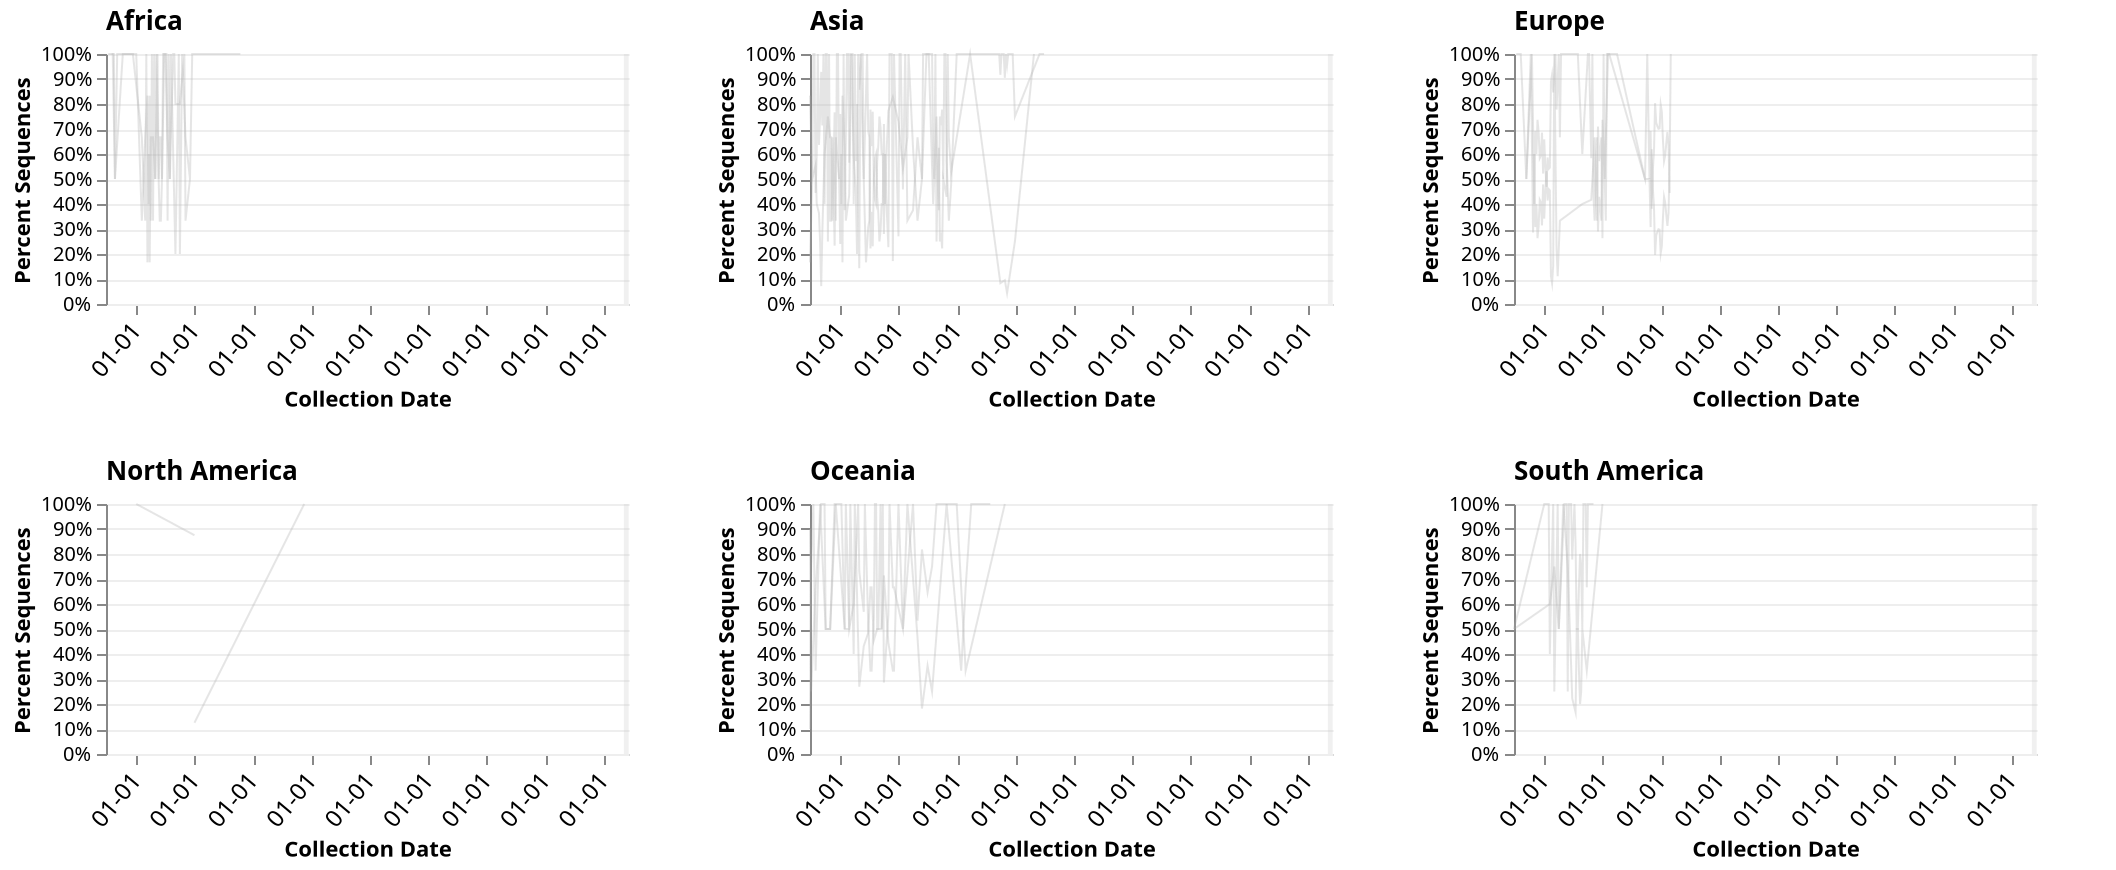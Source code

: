 {
  "$schema": "https://vega.github.io/schema/vega/v5.json",
  "description": "A basic line chart example.",
  "width": 1000,
  "height": 350,
  "padding": 5,

  "signals": [
    { "name": "mode", "value": "lineage" },
    { "name": "sortField", "value": "group" },
    { "name": "sortDirection", "value": "ascending" },
    { "name": "display_min_counts", "value": 5 },
    { "name": "display_min_percent", "value": 0.01 },
    { "name": "sig_min_counts", "value": 10 },
    { "name": "sig_min_percent", "value": 0.05 },
    { "name": "sig_min_r", "value": 0.5 },

    { "name": "facet_width", "update": "width" },
    { "name": "facet_x", "update": "0" },

    { "name": "subplot_hpadding", "value": 90 },
    {
      "name": "subplot_width",
      "update": "(facet_width - (subplot_hpadding * 2.4)) / 3"
    },
    { "name": "subplot_range_x", "update": "[0, subplot_width]" },
    { "name": "subplot_vpadding", "value": 100 },
    { "name": "subplot_height", "update": "(height - subplot_vpadding) / 2" },
    { "name": "subplot_range_y", "update": "[subplot_height, 0]" },
    {
      "name": "x_adjusted",
      "on": [
        {
          "events": "mousemove",
          "update": "x() - facet_x"
        }
      ]
    },
    {
      "name": "cur_mouse_col",
      "on": [
        {
          "events": "mousemove",
          "update": "if(x_adjusted >= 0 && x_adjusted <= subplot_width, 1, if(x_adjusted >= (subplot_width + (subplot_hpadding)) && (x_adjusted <= (subplot_width * 2) + (subplot_hpadding)), 2, if(x_adjusted >= (subplot_width * 2) + (subplot_hpadding * 2) && x_adjusted <= ((subplot_width * 3) + (subplot_hpadding * 2)), 3, -1)))"
        }
      ]
    },
    {
      "name": "cur_mouse_row",
      "on": [
        {
          "events": "mousemove",
          "update": "if(y() >= 0 && y() <= subplot_height, 1, if(y() >= subplot_height + subplot_vpadding && y() <= (subplot_height * 2) + subplot_vpadding, 2, -1))"
        }
      ]
    },
    {
      "name": "cur_region",
      "update": "if(cur_mouse_row == -1 || cur_mouse_col == -1, -1, ((cur_mouse_row - 1) * 3) + cur_mouse_col)"
    },
    {
      "name": "cur_mouse_x",
      "on": [
        {
          "events": "mousemove",
          "update": "if(cur_mouse_col == -1, null, x_adjusted - ((cur_mouse_col - 1) * subplot_width) - ((cur_mouse_col - 1) * subplot_hpadding))"
        }
      ]
    },
    {
      "name": "cur_mouse_date",
      "update": "if(cur_mouse_col == -1, null, invert('dateX', cur_mouse_x))"
    },
    {
      "name": "cur_mouse_y",
      "on": [
        {
          "events": "mousemove",
          "update": "if(cur_mouse_row > -1, y() - ((cur_mouse_row - 1) * (subplot_height + subplot_vpadding)), null)"
        }
      ]
    },
    {
      "name": "cur_mouse_percent",
      "update": "if(cur_region > -1, (1 - (cur_mouse_y / subplot_height)) * data('cur_max_percent')[0]['percent'], null)"
    },
    {
      "name": "time_sensitivity",
      "value": 302400000
    },
    {
      "name": "percent_sensitivity_factor",
      "value": 10
    },
    {
      "name": "percent_sensitivity",
      "update": "if(cur_region > -1, data('cur_max_percent')[0]['percent'] / percent_sensitivity_factor, null)"
    },
    {
      "name": "xLabelFormat",
      "value": "%m-%d"
    }
  ],

  "data": [
    {
      "name": "group_reg",
      "format": {
        "type": "json"
      },
      "values": [{"counts":2644,"group":"A","max_percent":1,"pval":0.2641554493,"r":-0.0327834395,"region":"Africa","slope":-0.0000395169},{"counts":2132,"group":"B","max_percent":1,"pval":3.706974013e-17,"r":0.2288499605,"region":"Africa","slope":0.000212345},{"counts":6009,"group":"A","max_percent":1,"pval":5.246473252e-67,"r":0.4092558186,"region":"Asia","slope":0.0003289076},{"counts":3558,"group":"B","max_percent":1,"pval":6.052750086e-40,"r":0.3129615578,"region":"Asia","slope":0.0001915539},{"counts":3130,"group":"A","max_percent":1,"pval":1.89917582e-91,"r":0.3645456714,"region":"Europe","slope":0.0001242893},{"counts":2223,"group":"B","max_percent":1,"pval":1.657705254e-81,"r":0.3393568093,"region":"Europe","slope":0.0000762401},{"counts":1106,"group":"A","max_percent":1,"pval":1.77733982e-47,"r":0.2424327505,"region":"North America","slope":0.000051754},{"counts":583,"group":"B","max_percent":1,"pval":3.004903707e-32,"r":0.2085003617,"region":"North America","slope":0.0000383902},{"counts":441,"group":"A","max_percent":1,"pval":1.569947269e-36,"r":0.2204859442,"region":"Oceania","slope":0.0000369808},{"counts":404,"group":"B","max_percent":1,"pval":2.963280539e-34,"r":0.26804609,"region":"Oceania","slope":0.0000897004},{"counts":1264,"group":"A","max_percent":1,"pval":0.0075233877,"r":-0.0782697236,"region":"South America","slope":-0.0000790847},{"counts":701,"group":"B","max_percent":1,"pval":0.7641850412,"r":-0.0092247974,"region":"South America","slope":-0.0000078107}]
    },
    {
      "name": "hide_groups",
      "source": "group_reg",
      "transform": [
        {
          "type": "aggregate",
          "groupby": ["group"],
          "fields": ["counts", "max_percent"],
          "ops": ["sum", "max"],
          "as": ["counts", "max_percent"]
        },
        {
          "type": "filter",
          "expr": "datum.counts < display_min_counts || datum.max_percent < display_min_percent"
        },
        {
          "type": "formula",
          "as": "hide",
          "expr": "true"
        }
      ]
    },
    {
      "name": "valid_groups",
      "source": "group_reg",
      "transform": [
        {
          "type": "filter",
          "expr": "datum.r > sig_min_r && datum.counts > sig_min_counts && datum.max_percent > sig_min_percent"
        },
        {
          "type": "aggregate",
          "groupby": ["group"],
          "fields": ["counts", "max_percent"],
          "ops": ["sum", "max"],
          "as": ["counts", "max_percent"]
        }
      ]
    },
    {
      "name": "valid_groups_color",
      "source": "valid_groups",
      "transform": [
        {
          "type": "collect",
          "sort": {
            "field": { "signal": "sortField" },
            "order": { "signal": "sortDirection" }
          }
        },
        {
          "type": "formula",
          "expr": "scale('group_color', datum.group)",
          "as": "color"
        }
      ]
    },
    {
      "name": "group_counts",
      "format": {
        "type": "json"
      },
      "values": [{"collection_period":1499644800000,"counts":1,"group":"A","location_counts":1,"percent":1,"region":"Africa"},{"collection_period":1500854400000,"counts":2,"group":"A","location_counts":2,"percent":1,"region":"Africa"},{"collection_period":1501459200000,"counts":2,"group":"B","location_counts":2,"percent":1,"region":"Africa"},{"collection_period":1502064000000,"counts":1,"group":"A","location_counts":1,"percent":1,"region":"Africa"},{"collection_period":1502668800000,"counts":1,"group":"B","location_counts":1,"percent":1,"region":"Africa"},{"collection_period":1503273600000,"counts":2,"group":"A","location_counts":4,"percent":0.5,"region":"Africa"},{"collection_period":1503273600000,"counts":2,"group":"B","location_counts":4,"percent":0.5,"region":"Africa"},{"collection_period":1504483200000,"counts":2,"group":"B","location_counts":2,"percent":1,"region":"Africa"},{"collection_period":1507507200000,"counts":1,"group":"A","location_counts":1,"percent":1,"region":"Africa"},{"collection_period":1512950400000,"counts":1,"group":"B","location_counts":1,"percent":1,"region":"Africa"},{"collection_period":1514764800000,"counts":13,"group":"A","location_counts":13,"percent":1,"region":"Africa"},{"collection_period":1517788800000,"counts":1,"group":"A","location_counts":3,"percent":0.3333333333,"region":"Africa"},{"collection_period":1517788800000,"counts":2,"group":"B","location_counts":3,"percent":0.6666666667,"region":"Africa"},{"collection_period":1519603200000,"counts":4,"group":"A","location_counts":6,"percent":0.6666666667,"region":"Africa"},{"collection_period":1519603200000,"counts":2,"group":"B","location_counts":6,"percent":0.3333333333,"region":"Africa"},{"collection_period":1520208000000,"counts":4,"group":"B","location_counts":4,"percent":1,"region":"Africa"},{"collection_period":1520812800000,"counts":5,"group":"A","location_counts":6,"percent":0.8333333333,"region":"Africa"},{"collection_period":1520812800000,"counts":1,"group":"B","location_counts":6,"percent":0.1666666667,"region":"Africa"},{"collection_period":1521417600000,"counts":4,"group":"A","location_counts":10,"percent":0.4,"region":"Africa"},{"collection_period":1521417600000,"counts":6,"group":"B","location_counts":10,"percent":0.6,"region":"Africa"},{"collection_period":1522022400000,"counts":5,"group":"A","location_counts":6,"percent":0.8333333333,"region":"Africa"},{"collection_period":1522022400000,"counts":1,"group":"B","location_counts":6,"percent":0.1666666667,"region":"Africa"},{"collection_period":1522627200000,"counts":1,"group":"A","location_counts":3,"percent":0.3333333333,"region":"Africa"},{"collection_period":1522627200000,"counts":2,"group":"B","location_counts":3,"percent":0.6666666667,"region":"Africa"},{"collection_period":1523232000000,"counts":2,"group":"A","location_counts":2,"percent":1,"region":"Africa"},{"collection_period":1523836800000,"counts":3,"group":"A","location_counts":9,"percent":0.3333333333,"region":"Africa"},{"collection_period":1523836800000,"counts":6,"group":"B","location_counts":9,"percent":0.6666666667,"region":"Africa"},{"collection_period":1524441600000,"counts":2,"group":"A","location_counts":2,"percent":1,"region":"Africa"},{"collection_period":1525046400000,"counts":2,"group":"A","location_counts":4,"percent":0.5,"region":"Africa"},{"collection_period":1525046400000,"counts":2,"group":"B","location_counts":4,"percent":0.5,"region":"Africa"},{"collection_period":1525651200000,"counts":1,"group":"A","location_counts":1,"percent":1,"region":"Africa"},{"collection_period":1526256000000,"counts":2,"group":"B","location_counts":2,"percent":1,"region":"Africa"},{"collection_period":1526860800000,"counts":1,"group":"A","location_counts":2,"percent":0.5,"region":"Africa"},{"collection_period":1526860800000,"counts":1,"group":"B","location_counts":2,"percent":0.5,"region":"Africa"},{"collection_period":1527465600000,"counts":2,"group":"A","location_counts":3,"percent":0.6666666667,"region":"Africa"},{"collection_period":1527465600000,"counts":1,"group":"B","location_counts":3,"percent":0.3333333333,"region":"Africa"},{"collection_period":1528070400000,"counts":2,"group":"A","location_counts":3,"percent":0.6666666667,"region":"Africa"},{"collection_period":1528070400000,"counts":1,"group":"B","location_counts":3,"percent":0.3333333333,"region":"Africa"},{"collection_period":1528675200000,"counts":1,"group":"A","location_counts":2,"percent":0.5,"region":"Africa"},{"collection_period":1528675200000,"counts":1,"group":"B","location_counts":2,"percent":0.5,"region":"Africa"},{"collection_period":1529280000000,"counts":1,"group":"B","location_counts":1,"percent":1,"region":"Africa"},{"collection_period":1529884800000,"counts":1,"group":"A","location_counts":1,"percent":1,"region":"Africa"},{"collection_period":1530489600000,"counts":2,"group":"B","location_counts":2,"percent":1,"region":"Africa"},{"collection_period":1531094400000,"counts":2,"group":"A","location_counts":2,"percent":1,"region":"Africa"},{"collection_period":1531699200000,"counts":1,"group":"A","location_counts":3,"percent":0.3333333333,"region":"Africa"},{"collection_period":1531699200000,"counts":2,"group":"B","location_counts":3,"percent":0.6666666667,"region":"Africa"},{"collection_period":1532304000000,"counts":1,"group":"A","location_counts":1,"percent":1,"region":"Africa"},{"collection_period":1532908800000,"counts":1,"group":"A","location_counts":2,"percent":0.5,"region":"Africa"},{"collection_period":1532908800000,"counts":1,"group":"B","location_counts":2,"percent":0.5,"region":"Africa"},{"collection_period":1533513600000,"counts":3,"group":"B","location_counts":3,"percent":1,"region":"Africa"},{"collection_period":1534723200000,"counts":1,"group":"A","location_counts":1,"percent":1,"region":"Africa"},{"collection_period":1535328000000,"counts":1,"group":"A","location_counts":1,"percent":1,"region":"Africa"},{"collection_period":1535932800000,"counts":4,"group":"A","location_counts":5,"percent":0.8,"region":"Africa"},{"collection_period":1535932800000,"counts":1,"group":"B","location_counts":5,"percent":0.2,"region":"Africa"},{"collection_period":1537747200000,"counts":1,"group":"B","location_counts":1,"percent":1,"region":"Africa"},{"collection_period":1538352000000,"counts":4,"group":"A","location_counts":5,"percent":0.8,"region":"Africa"},{"collection_period":1538352000000,"counts":1,"group":"B","location_counts":5,"percent":0.2,"region":"Africa"},{"collection_period":1539561600000,"counts":1,"group":"B","location_counts":1,"percent":1,"region":"Africa"},{"collection_period":1540771200000,"counts":4,"group":"A","location_counts":4,"percent":1,"region":"Africa"},{"collection_period":1541376000000,"counts":1,"group":"A","location_counts":3,"percent":0.3333333333,"region":"Africa"},{"collection_period":1541376000000,"counts":2,"group":"B","location_counts":3,"percent":0.6666666667,"region":"Africa"},{"collection_period":1543795200000,"counts":3,"group":"A","location_counts":6,"percent":0.5,"region":"Africa"},{"collection_period":1543795200000,"counts":3,"group":"B","location_counts":6,"percent":0.5,"region":"Africa"},{"collection_period":1545004800000,"counts":2,"group":"B","location_counts":2,"percent":1,"region":"Africa"},{"collection_period":1545609600000,"counts":2,"group":"B","location_counts":2,"percent":1,"region":"Africa"},{"collection_period":1546214400000,"counts":2,"group":"B","location_counts":2,"percent":1,"region":"Africa"},{"collection_period":1546819200000,"counts":2,"group":"B","location_counts":2,"percent":1,"region":"Africa"},{"collection_period":1547424000000,"counts":3,"group":"B","location_counts":3,"percent":1,"region":"Africa"},{"collection_period":1548028800000,"counts":4,"group":"B","location_counts":4,"percent":1,"region":"Africa"},{"collection_period":1548633600000,"counts":10,"group":"B","location_counts":10,"percent":1,"region":"Africa"},{"collection_period":1549238400000,"counts":10,"group":"B","location_counts":10,"percent":1,"region":"Africa"},{"collection_period":1549843200000,"counts":11,"group":"B","location_counts":11,"percent":1,"region":"Africa"},{"collection_period":1550448000000,"counts":9,"group":"B","location_counts":9,"percent":1,"region":"Africa"},{"collection_period":1551052800000,"counts":11,"group":"B","location_counts":11,"percent":1,"region":"Africa"},{"collection_period":1551657600000,"counts":3,"group":"B","location_counts":3,"percent":1,"region":"Africa"},{"collection_period":1552262400000,"counts":8,"group":"B","location_counts":8,"percent":1,"region":"Africa"},{"collection_period":1552867200000,"counts":6,"group":"B","location_counts":6,"percent":1,"region":"Africa"},{"collection_period":1553472000000,"counts":1,"group":"B","location_counts":1,"percent":1,"region":"Africa"},{"collection_period":1554076800000,"counts":8,"group":"B","location_counts":8,"percent":1,"region":"Africa"},{"collection_period":1554681600000,"counts":4,"group":"B","location_counts":4,"percent":1,"region":"Africa"},{"collection_period":1555286400000,"counts":4,"group":"B","location_counts":4,"percent":1,"region":"Africa"},{"collection_period":1555891200000,"counts":2,"group":"B","location_counts":2,"percent":1,"region":"Africa"},{"collection_period":1557705600000,"counts":4,"group":"B","location_counts":4,"percent":1,"region":"Africa"},{"collection_period":1571011200000,"counts":2,"group":"B","location_counts":2,"percent":1,"region":"Africa"},{"collection_period":1498435200000,"counts":5,"group":"A","location_counts":6,"percent":0.8333333333,"region":"Asia"},{"collection_period":1498435200000,"counts":1,"group":"B","location_counts":6,"percent":0.1666666667,"region":"Asia"},{"collection_period":1499644800000,"counts":1,"group":"A","location_counts":2,"percent":0.5,"region":"Asia"},{"collection_period":1499644800000,"counts":1,"group":"B","location_counts":2,"percent":0.5,"region":"Asia"},{"collection_period":1500249600000,"counts":2,"group":"B","location_counts":2,"percent":1,"region":"Asia"},{"collection_period":1500854400000,"counts":1,"group":"B","location_counts":1,"percent":1,"region":"Asia"},{"collection_period":1501459200000,"counts":5,"group":"A","location_counts":9,"percent":0.5555555556,"region":"Asia"},{"collection_period":1501459200000,"counts":4,"group":"B","location_counts":9,"percent":0.4444444444,"region":"Asia"},{"collection_period":1502064000000,"counts":2,"group":"A","location_counts":5,"percent":0.4,"region":"Asia"},{"collection_period":1502064000000,"counts":3,"group":"B","location_counts":5,"percent":0.6,"region":"Asia"},{"collection_period":1502668800000,"counts":7,"group":"B","location_counts":7,"percent":1,"region":"Asia"},{"collection_period":1503273600000,"counts":4,"group":"A","location_counts":11,"percent":0.3636363636,"region":"Asia"},{"collection_period":1503273600000,"counts":7,"group":"B","location_counts":11,"percent":0.6363636364,"region":"Asia"},{"collection_period":1503878400000,"counts":3,"group":"A","location_counts":12,"percent":0.25,"region":"Asia"},{"collection_period":1503878400000,"counts":9,"group":"B","location_counts":12,"percent":0.75,"region":"Asia"},{"collection_period":1504483200000,"counts":1,"group":"A","location_counts":14,"percent":0.0714285714,"region":"Asia"},{"collection_period":1504483200000,"counts":13,"group":"B","location_counts":14,"percent":0.9285714286,"region":"Asia"},{"collection_period":1505088000000,"counts":4,"group":"A","location_counts":14,"percent":0.2857142857,"region":"Asia"},{"collection_period":1505088000000,"counts":10,"group":"B","location_counts":14,"percent":0.7142857143,"region":"Asia"},{"collection_period":1505692800000,"counts":4,"group":"B","location_counts":4,"percent":1,"region":"Asia"},{"collection_period":1506297600000,"counts":9,"group":"A","location_counts":15,"percent":0.6,"region":"Asia"},{"collection_period":1506297600000,"counts":6,"group":"B","location_counts":15,"percent":0.4,"region":"Asia"},{"collection_period":1506902400000,"counts":9,"group":"B","location_counts":9,"percent":1,"region":"Asia"},{"collection_period":1507507200000,"counts":7,"group":"B","location_counts":7,"percent":1,"region":"Asia"},{"collection_period":1508112000000,"counts":3,"group":"A","location_counts":4,"percent":0.75,"region":"Asia"},{"collection_period":1508112000000,"counts":1,"group":"B","location_counts":4,"percent":0.25,"region":"Asia"},{"collection_period":1508716800000,"counts":3,"group":"B","location_counts":3,"percent":1,"region":"Asia"},{"collection_period":1509321600000,"counts":12,"group":"A","location_counts":18,"percent":0.6666666667,"region":"Asia"},{"collection_period":1509321600000,"counts":6,"group":"B","location_counts":18,"percent":0.3333333333,"region":"Asia"},{"collection_period":1509926400000,"counts":4,"group":"A","location_counts":6,"percent":0.6666666667,"region":"Asia"},{"collection_period":1509926400000,"counts":2,"group":"B","location_counts":6,"percent":0.3333333333,"region":"Asia"},{"collection_period":1510531200000,"counts":1,"group":"A","location_counts":3,"percent":0.3333333333,"region":"Asia"},{"collection_period":1510531200000,"counts":2,"group":"B","location_counts":3,"percent":0.6666666667,"region":"Asia"},{"collection_period":1511740800000,"counts":23,"group":"A","location_counts":30,"percent":0.7666666667,"region":"Asia"},{"collection_period":1511740800000,"counts":7,"group":"B","location_counts":30,"percent":0.2333333333,"region":"Asia"},{"collection_period":1512345600000,"counts":3,"group":"A","location_counts":9,"percent":0.3333333333,"region":"Asia"},{"collection_period":1512345600000,"counts":6,"group":"B","location_counts":9,"percent":0.6666666667,"region":"Asia"},{"collection_period":1512950400000,"counts":1,"group":"A","location_counts":1,"percent":1,"region":"Asia"},{"collection_period":1513555200000,"counts":1,"group":"A","location_counts":1,"percent":1,"region":"Asia"},{"collection_period":1514160000000,"counts":1,"group":"A","location_counts":2,"percent":0.5,"region":"Asia"},{"collection_period":1514160000000,"counts":1,"group":"B","location_counts":2,"percent":0.5,"region":"Asia"},{"collection_period":1514764800000,"counts":76,"group":"A","location_counts":100,"percent":0.76,"region":"Asia"},{"collection_period":1514764800000,"counts":24,"group":"B","location_counts":100,"percent":0.24,"region":"Asia"},{"collection_period":1515369600000,"counts":2,"group":"A","location_counts":5,"percent":0.4,"region":"Asia"},{"collection_period":1515369600000,"counts":3,"group":"B","location_counts":5,"percent":0.6,"region":"Asia"},{"collection_period":1515974400000,"counts":5,"group":"A","location_counts":6,"percent":0.8333333333,"region":"Asia"},{"collection_period":1515974400000,"counts":1,"group":"B","location_counts":6,"percent":0.1666666667,"region":"Asia"},{"collection_period":1516579200000,"counts":2,"group":"B","location_counts":2,"percent":1,"region":"Asia"},{"collection_period":1517184000000,"counts":10,"group":"A","location_counts":16,"percent":0.625,"region":"Asia"},{"collection_period":1517184000000,"counts":6,"group":"B","location_counts":16,"percent":0.375,"region":"Asia"},{"collection_period":1517788800000,"counts":1,"group":"A","location_counts":3,"percent":0.3333333333,"region":"Asia"},{"collection_period":1517788800000,"counts":2,"group":"B","location_counts":3,"percent":0.6666666667,"region":"Asia"},{"collection_period":1518393600000,"counts":3,"group":"B","location_counts":3,"percent":1,"region":"Asia"},{"collection_period":1518998400000,"counts":2,"group":"B","location_counts":2,"percent":1,"region":"Asia"},{"collection_period":1519603200000,"counts":10,"group":"A","location_counts":23,"percent":0.4347826087,"region":"Asia"},{"collection_period":1519603200000,"counts":13,"group":"B","location_counts":23,"percent":0.5652173913,"region":"Asia"},{"collection_period":1520208000000,"counts":4,"group":"B","location_counts":4,"percent":1,"region":"Asia"},{"collection_period":1520812800000,"counts":2,"group":"A","location_counts":2,"percent":1,"region":"Asia"},{"collection_period":1521417600000,"counts":1,"group":"B","location_counts":1,"percent":1,"region":"Asia"},{"collection_period":1522022400000,"counts":6,"group":"A","location_counts":10,"percent":0.6,"region":"Asia"},{"collection_period":1522022400000,"counts":4,"group":"B","location_counts":10,"percent":0.4,"region":"Asia"},{"collection_period":1522627200000,"counts":1,"group":"B","location_counts":1,"percent":1,"region":"Asia"},{"collection_period":1523232000000,"counts":3,"group":"A","location_counts":7,"percent":0.4285714286,"region":"Asia"},{"collection_period":1523232000000,"counts":4,"group":"B","location_counts":7,"percent":0.5714285714,"region":"Asia"},{"collection_period":1523836800000,"counts":1,"group":"A","location_counts":5,"percent":0.2,"region":"Asia"},{"collection_period":1523836800000,"counts":4,"group":"B","location_counts":5,"percent":0.8,"region":"Asia"},{"collection_period":1524441600000,"counts":1,"group":"A","location_counts":1,"percent":1,"region":"Asia"},{"collection_period":1525046400000,"counts":6,"group":"A","location_counts":7,"percent":0.8571428571,"region":"Asia"},{"collection_period":1525046400000,"counts":1,"group":"B","location_counts":7,"percent":0.1428571429,"region":"Asia"},{"collection_period":1525651200000,"counts":1,"group":"B","location_counts":1,"percent":1,"region":"Asia"},{"collection_period":1526256000000,"counts":1,"group":"A","location_counts":1,"percent":1,"region":"Asia"},{"collection_period":1526860800000,"counts":1,"group":"A","location_counts":1,"percent":1,"region":"Asia"},{"collection_period":1527465600000,"counts":5,"group":"A","location_counts":10,"percent":0.5,"region":"Asia"},{"collection_period":1527465600000,"counts":5,"group":"B","location_counts":10,"percent":0.5,"region":"Asia"},{"collection_period":1528070400000,"counts":2,"group":"A","location_counts":3,"percent":0.6666666667,"region":"Asia"},{"collection_period":1528070400000,"counts":1,"group":"B","location_counts":3,"percent":0.3333333333,"region":"Asia"},{"collection_period":1528675200000,"counts":5,"group":"A","location_counts":6,"percent":0.8333333333,"region":"Asia"},{"collection_period":1528675200000,"counts":1,"group":"B","location_counts":6,"percent":0.1666666667,"region":"Asia"},{"collection_period":1529280000000,"counts":9,"group":"A","location_counts":9,"percent":1,"region":"Asia"},{"collection_period":1529884800000,"counts":9,"group":"A","location_counts":13,"percent":0.6923076923,"region":"Asia"},{"collection_period":1529884800000,"counts":4,"group":"B","location_counts":13,"percent":0.3076923077,"region":"Asia"},{"collection_period":1530489600000,"counts":6,"group":"A","location_counts":9,"percent":0.6666666667,"region":"Asia"},{"collection_period":1530489600000,"counts":3,"group":"B","location_counts":9,"percent":0.3333333333,"region":"Asia"},{"collection_period":1531094400000,"counts":2,"group":"A","location_counts":9,"percent":0.2222222222,"region":"Asia"},{"collection_period":1531094400000,"counts":7,"group":"B","location_counts":9,"percent":0.7777777778,"region":"Asia"},{"collection_period":1531699200000,"counts":7,"group":"A","location_counts":19,"percent":0.3684210526,"region":"Asia"},{"collection_period":1531699200000,"counts":12,"group":"B","location_counts":19,"percent":0.6315789474,"region":"Asia"},{"collection_period":1532304000000,"counts":3,"group":"A","location_counts":13,"percent":0.2307692308,"region":"Asia"},{"collection_period":1532304000000,"counts":10,"group":"B","location_counts":13,"percent":0.7692307692,"region":"Asia"},{"collection_period":1532908800000,"counts":12,"group":"A","location_counts":24,"percent":0.5,"region":"Asia"},{"collection_period":1532908800000,"counts":12,"group":"B","location_counts":24,"percent":0.5,"region":"Asia"},{"collection_period":1533513600000,"counts":7,"group":"A","location_counts":12,"percent":0.5833333333,"region":"Asia"},{"collection_period":1533513600000,"counts":5,"group":"B","location_counts":12,"percent":0.4166666667,"region":"Asia"},{"collection_period":1534118400000,"counts":9,"group":"A","location_counts":15,"percent":0.6,"region":"Asia"},{"collection_period":1534118400000,"counts":6,"group":"B","location_counts":15,"percent":0.4,"region":"Asia"},{"collection_period":1534723200000,"counts":3,"group":"A","location_counts":7,"percent":0.4285714286,"region":"Asia"},{"collection_period":1534723200000,"counts":4,"group":"B","location_counts":7,"percent":0.5714285714,"region":"Asia"},{"collection_period":1535328000000,"counts":8,"group":"A","location_counts":22,"percent":0.3636363636,"region":"Asia"},{"collection_period":1535328000000,"counts":14,"group":"B","location_counts":22,"percent":0.6363636364,"region":"Asia"},{"collection_period":1535932800000,"counts":3,"group":"A","location_counts":12,"percent":0.25,"region":"Asia"},{"collection_period":1535932800000,"counts":9,"group":"B","location_counts":12,"percent":0.75,"region":"Asia"},{"collection_period":1536537600000,"counts":5,"group":"A","location_counts":17,"percent":0.2941176471,"region":"Asia"},{"collection_period":1536537600000,"counts":12,"group":"B","location_counts":17,"percent":0.7058823529,"region":"Asia"},{"collection_period":1537142400000,"counts":4,"group":"A","location_counts":10,"percent":0.4,"region":"Asia"},{"collection_period":1537142400000,"counts":6,"group":"B","location_counts":10,"percent":0.6,"region":"Asia"},{"collection_period":1537747200000,"counts":4,"group":"A","location_counts":10,"percent":0.4,"region":"Asia"},{"collection_period":1537747200000,"counts":6,"group":"B","location_counts":10,"percent":0.6,"region":"Asia"},{"collection_period":1538352000000,"counts":18,"group":"A","location_counts":25,"percent":0.72,"region":"Asia"},{"collection_period":1538352000000,"counts":7,"group":"B","location_counts":25,"percent":0.28,"region":"Asia"},{"collection_period":1538956800000,"counts":4,"group":"A","location_counts":10,"percent":0.4,"region":"Asia"},{"collection_period":1538956800000,"counts":6,"group":"B","location_counts":10,"percent":0.6,"region":"Asia"},{"collection_period":1539561600000,"counts":4,"group":"A","location_counts":7,"percent":0.5714285714,"region":"Asia"},{"collection_period":1539561600000,"counts":3,"group":"B","location_counts":7,"percent":0.4285714286,"region":"Asia"},{"collection_period":1540771200000,"counts":34,"group":"A","location_counts":44,"percent":0.7727272727,"region":"Asia"},{"collection_period":1540771200000,"counts":10,"group":"B","location_counts":44,"percent":0.2272727273,"region":"Asia"},{"collection_period":1541376000000,"counts":3,"group":"B","location_counts":3,"percent":1,"region":"Asia"},{"collection_period":1541980800000,"counts":1,"group":"B","location_counts":1,"percent":1,"region":"Asia"},{"collection_period":1542585600000,"counts":1,"group":"B","location_counts":1,"percent":1,"region":"Asia"},{"collection_period":1543190400000,"counts":53,"group":"A","location_counts":64,"percent":0.828125,"region":"Asia"},{"collection_period":1543190400000,"counts":11,"group":"B","location_counts":64,"percent":0.171875,"region":"Asia"},{"collection_period":1543795200000,"counts":1,"group":"B","location_counts":1,"percent":1,"region":"Asia"},{"collection_period":1546214400000,"counts":35,"group":"A","location_counts":48,"percent":0.7291666667,"region":"Asia"},{"collection_period":1546214400000,"counts":13,"group":"B","location_counts":48,"percent":0.2708333333,"region":"Asia"},{"collection_period":1546819200000,"counts":2,"group":"B","location_counts":2,"percent":1,"region":"Asia"},{"collection_period":1547424000000,"counts":1,"group":"B","location_counts":1,"percent":1,"region":"Asia"},{"collection_period":1548633600000,"counts":13,"group":"A","location_counts":24,"percent":0.5416666667,"region":"Asia"},{"collection_period":1548633600000,"counts":11,"group":"B","location_counts":24,"percent":0.4583333333,"region":"Asia"},{"collection_period":1549843200000,"counts":1,"group":"B","location_counts":1,"percent":1,"region":"Asia"},{"collection_period":1551052800000,"counts":4,"group":"A","location_counts":6,"percent":0.6666666667,"region":"Asia"},{"collection_period":1551052800000,"counts":2,"group":"B","location_counts":6,"percent":0.3333333333,"region":"Asia"},{"collection_period":1551657600000,"counts":1,"group":"A","location_counts":1,"percent":1,"region":"Asia"},{"collection_period":1554076800000,"counts":5,"group":"A","location_counts":8,"percent":0.625,"region":"Asia"},{"collection_period":1554076800000,"counts":3,"group":"B","location_counts":8,"percent":0.375,"region":"Asia"},{"collection_period":1556496000000,"counts":1,"group":"A","location_counts":3,"percent":0.3333333333,"region":"Asia"},{"collection_period":1556496000000,"counts":2,"group":"B","location_counts":3,"percent":0.6666666667,"region":"Asia"},{"collection_period":1558915200000,"counts":1,"group":"A","location_counts":2,"percent":0.5,"region":"Asia"},{"collection_period":1558915200000,"counts":1,"group":"B","location_counts":2,"percent":0.5,"region":"Asia"},{"collection_period":1559520000000,"counts":1,"group":"A","location_counts":1,"percent":1,"region":"Asia"},{"collection_period":1561334400000,"counts":1,"group":"B","location_counts":1,"percent":1,"region":"Asia"},{"collection_period":1561939200000,"counts":2,"group":"A","location_counts":2,"percent":1,"region":"Asia"},{"collection_period":1562544000000,"counts":1,"group":"B","location_counts":1,"percent":1,"region":"Asia"},{"collection_period":1563148800000,"counts":1,"group":"A","location_counts":1,"percent":1,"region":"Asia"},{"collection_period":1563753600000,"counts":3,"group":"A","location_counts":3,"percent":1,"region":"Asia"},{"collection_period":1564358400000,"counts":3,"group":"A","location_counts":3,"percent":1,"region":"Asia"},{"collection_period":1564963200000,"counts":3,"group":"A","location_counts":5,"percent":0.6,"region":"Asia"},{"collection_period":1564963200000,"counts":2,"group":"B","location_counts":5,"percent":0.4,"region":"Asia"},{"collection_period":1565568000000,"counts":1,"group":"A","location_counts":2,"percent":0.5,"region":"Asia"},{"collection_period":1565568000000,"counts":1,"group":"B","location_counts":2,"percent":0.5,"region":"Asia"},{"collection_period":1566172800000,"counts":1,"group":"B","location_counts":1,"percent":1,"region":"Asia"},{"collection_period":1566777600000,"counts":3,"group":"A","location_counts":4,"percent":0.75,"region":"Asia"},{"collection_period":1566777600000,"counts":1,"group":"B","location_counts":4,"percent":0.25,"region":"Asia"},{"collection_period":1567382400000,"counts":3,"group":"A","location_counts":6,"percent":0.5,"region":"Asia"},{"collection_period":1567382400000,"counts":3,"group":"B","location_counts":6,"percent":0.5,"region":"Asia"},{"collection_period":1567987200000,"counts":3,"group":"A","location_counts":8,"percent":0.375,"region":"Asia"},{"collection_period":1567987200000,"counts":5,"group":"B","location_counts":8,"percent":0.625,"region":"Asia"},{"collection_period":1568592000000,"counts":6,"group":"A","location_counts":8,"percent":0.75,"region":"Asia"},{"collection_period":1568592000000,"counts":2,"group":"B","location_counts":8,"percent":0.25,"region":"Asia"},{"collection_period":1569196800000,"counts":5,"group":"A","location_counts":7,"percent":0.7142857143,"region":"Asia"},{"collection_period":1569196800000,"counts":2,"group":"B","location_counts":7,"percent":0.2857142857,"region":"Asia"},{"collection_period":1569801600000,"counts":7,"group":"A","location_counts":9,"percent":0.7777777778,"region":"Asia"},{"collection_period":1569801600000,"counts":2,"group":"B","location_counts":9,"percent":0.2222222222,"region":"Asia"},{"collection_period":1570406400000,"counts":2,"group":"A","location_counts":4,"percent":0.5,"region":"Asia"},{"collection_period":1570406400000,"counts":2,"group":"B","location_counts":4,"percent":0.5,"region":"Asia"},{"collection_period":1571011200000,"counts":1,"group":"A","location_counts":1,"percent":1,"region":"Asia"},{"collection_period":1571616000000,"counts":3,"group":"A","location_counts":3,"percent":1,"region":"Asia"},{"collection_period":1572220800000,"counts":4,"group":"A","location_counts":7,"percent":0.5714285714,"region":"Asia"},{"collection_period":1572220800000,"counts":3,"group":"B","location_counts":7,"percent":0.4285714286,"region":"Asia"},{"collection_period":1572825600000,"counts":2,"group":"B","location_counts":2,"percent":1,"region":"Asia"},{"collection_period":1573430400000,"counts":1,"group":"A","location_counts":3,"percent":0.3333333333,"region":"Asia"},{"collection_period":1573430400000,"counts":2,"group":"B","location_counts":3,"percent":0.6666666667,"region":"Asia"},{"collection_period":1574640000000,"counts":9,"group":"A","location_counts":19,"percent":0.4736842105,"region":"Asia"},{"collection_period":1574640000000,"counts":10,"group":"B","location_counts":19,"percent":0.5263157895,"region":"Asia"},{"collection_period":1577664000000,"counts":29,"group":"A","location_counts":29,"percent":1,"region":"Asia"},{"collection_period":1584921600000,"counts":1,"group":"B","location_counts":1,"percent":1,"region":"Asia"},{"collection_period":1598832000000,"counts":1,"group":"A","location_counts":1,"percent":1,"region":"Asia"},{"collection_period":1599436800000,"counts":1,"group":"A","location_counts":1,"percent":1,"region":"Asia"},{"collection_period":1600041600000,"counts":3,"group":"A","location_counts":3,"percent":1,"region":"Asia"},{"collection_period":1600646400000,"counts":8,"group":"A","location_counts":8,"percent":1,"region":"Asia"},{"collection_period":1601251200000,"counts":11,"group":"A","location_counts":12,"percent":0.9166666667,"region":"Asia"},{"collection_period":1601251200000,"counts":1,"group":"B","location_counts":12,"percent":0.0833333333,"region":"Asia"},{"collection_period":1601856000000,"counts":14,"group":"A","location_counts":14,"percent":1,"region":"Asia"},{"collection_period":1602460800000,"counts":13,"group":"A","location_counts":13,"percent":1,"region":"Asia"},{"collection_period":1603065600000,"counts":6,"group":"A","location_counts":6,"percent":1,"region":"Asia"},{"collection_period":1603670400000,"counts":19,"group":"A","location_counts":21,"percent":0.9047619048,"region":"Asia"},{"collection_period":1603670400000,"counts":2,"group":"B","location_counts":21,"percent":0.0952380952,"region":"Asia"},{"collection_period":1604275200000,"counts":17,"group":"A","location_counts":17,"percent":1,"region":"Asia"},{"collection_period":1604880000000,"counts":22,"group":"A","location_counts":23,"percent":0.9565217391,"region":"Asia"},{"collection_period":1604880000000,"counts":1,"group":"B","location_counts":23,"percent":0.0434782609,"region":"Asia"},{"collection_period":1605484800000,"counts":17,"group":"A","location_counts":17,"percent":1,"region":"Asia"},{"collection_period":1606089600000,"counts":10,"group":"A","location_counts":10,"percent":1,"region":"Asia"},{"collection_period":1606694400000,"counts":3,"group":"A","location_counts":3,"percent":1,"region":"Asia"},{"collection_period":1607299200000,"counts":5,"group":"A","location_counts":5,"percent":1,"region":"Asia"},{"collection_period":1607904000000,"counts":4,"group":"A","location_counts":4,"percent":1,"region":"Asia"},{"collection_period":1609113600000,"counts":6,"group":"A","location_counts":8,"percent":0.75,"region":"Asia"},{"collection_period":1609113600000,"counts":2,"group":"B","location_counts":8,"percent":0.25,"region":"Asia"},{"collection_period":1619395200000,"counts":1,"group":"B","location_counts":1,"percent":1,"region":"Asia"},{"collection_period":1622419200000,"counts":1,"group":"A","location_counts":1,"percent":1,"region":"Asia"},{"collection_period":1624838400000,"counts":1,"group":"A","location_counts":1,"percent":1,"region":"Asia"},{"collection_period":1499644800000,"counts":1,"group":"B","location_counts":1,"percent":1,"region":"Europe"},{"collection_period":1502064000000,"counts":2,"group":"B","location_counts":2,"percent":1,"region":"Europe"},{"collection_period":1505088000000,"counts":1,"group":"A","location_counts":2,"percent":0.5,"region":"Europe"},{"collection_period":1505088000000,"counts":1,"group":"B","location_counts":2,"percent":0.5,"region":"Europe"},{"collection_period":1507507200000,"counts":3,"group":"A","location_counts":3,"percent":1,"region":"Europe"},{"collection_period":1508112000000,"counts":1,"group":"B","location_counts":1,"percent":1,"region":"Europe"},{"collection_period":1508716800000,"counts":2,"group":"A","location_counts":7,"percent":0.2857142857,"region":"Europe"},{"collection_period":1508716800000,"counts":5,"group":"B","location_counts":7,"percent":0.7142857143,"region":"Europe"},{"collection_period":1509321600000,"counts":6,"group":"A","location_counts":10,"percent":0.6,"region":"Europe"},{"collection_period":1509321600000,"counts":4,"group":"B","location_counts":10,"percent":0.4,"region":"Europe"},{"collection_period":1509926400000,"counts":4,"group":"A","location_counts":13,"percent":0.3076923077,"region":"Europe"},{"collection_period":1509926400000,"counts":9,"group":"B","location_counts":13,"percent":0.6923076923,"region":"Europe"},{"collection_period":1510531200000,"counts":8,"group":"A","location_counts":20,"percent":0.4,"region":"Europe"},{"collection_period":1510531200000,"counts":12,"group":"B","location_counts":20,"percent":0.6,"region":"Europe"},{"collection_period":1511136000000,"counts":5,"group":"A","location_counts":19,"percent":0.2631578947,"region":"Europe"},{"collection_period":1511136000000,"counts":14,"group":"B","location_counts":19,"percent":0.7368421053,"region":"Europe"},{"collection_period":1511740800000,"counts":5,"group":"A","location_counts":16,"percent":0.3125,"region":"Europe"},{"collection_period":1511740800000,"counts":11,"group":"B","location_counts":16,"percent":0.6875,"region":"Europe"},{"collection_period":1512345600000,"counts":5,"group":"A","location_counts":12,"percent":0.4166666667,"region":"Europe"},{"collection_period":1512345600000,"counts":7,"group":"B","location_counts":12,"percent":0.5833333333,"region":"Europe"},{"collection_period":1512950400000,"counts":11,"group":"A","location_counts":27,"percent":0.4074074074,"region":"Europe"},{"collection_period":1512950400000,"counts":16,"group":"B","location_counts":27,"percent":0.5925925926,"region":"Europe"},{"collection_period":1513555200000,"counts":11,"group":"A","location_counts":35,"percent":0.3142857143,"region":"Europe"},{"collection_period":1513555200000,"counts":24,"group":"B","location_counts":35,"percent":0.6857142857,"region":"Europe"},{"collection_period":1514160000000,"counts":11,"group":"A","location_counts":23,"percent":0.4782608696,"region":"Europe"},{"collection_period":1514160000000,"counts":12,"group":"B","location_counts":23,"percent":0.5217391304,"region":"Europe"},{"collection_period":1514764800000,"counts":42,"group":"A","location_counts":123,"percent":0.3414634146,"region":"Europe"},{"collection_period":1514764800000,"counts":81,"group":"B","location_counts":123,"percent":0.6585365854,"region":"Europe"},{"collection_period":1515369600000,"counts":14,"group":"A","location_counts":31,"percent":0.4516129032,"region":"Europe"},{"collection_period":1515369600000,"counts":17,"group":"B","location_counts":31,"percent":0.5483870968,"region":"Europe"},{"collection_period":1515974400000,"counts":17,"group":"A","location_counts":32,"percent":0.53125,"region":"Europe"},{"collection_period":1515974400000,"counts":15,"group":"B","location_counts":32,"percent":0.46875,"region":"Europe"},{"collection_period":1516579200000,"counts":12,"group":"A","location_counts":29,"percent":0.4137931034,"region":"Europe"},{"collection_period":1516579200000,"counts":17,"group":"B","location_counts":29,"percent":0.5862068966,"region":"Europe"},{"collection_period":1517184000000,"counts":17,"group":"A","location_counts":37,"percent":0.4594594595,"region":"Europe"},{"collection_period":1517184000000,"counts":20,"group":"B","location_counts":37,"percent":0.5405405405,"region":"Europe"},{"collection_period":1517788800000,"counts":5,"group":"A","location_counts":11,"percent":0.4545454545,"region":"Europe"},{"collection_period":1517788800000,"counts":6,"group":"B","location_counts":11,"percent":0.5454545455,"region":"Europe"},{"collection_period":1518393600000,"counts":1,"group":"A","location_counts":9,"percent":0.1111111111,"region":"Europe"},{"collection_period":1518393600000,"counts":8,"group":"B","location_counts":9,"percent":0.8888888889,"region":"Europe"},{"collection_period":1518998400000,"counts":1,"group":"A","location_counts":12,"percent":0.0833333333,"region":"Europe"},{"collection_period":1518998400000,"counts":11,"group":"B","location_counts":12,"percent":0.9166666667,"region":"Europe"},{"collection_period":1519603200000,"counts":2,"group":"A","location_counts":13,"percent":0.1538461538,"region":"Europe"},{"collection_period":1519603200000,"counts":11,"group":"B","location_counts":13,"percent":0.8461538462,"region":"Europe"},{"collection_period":1520208000000,"counts":2,"group":"A","location_counts":2,"percent":1,"region":"Europe"},{"collection_period":1520812800000,"counts":4,"group":"B","location_counts":4,"percent":1,"region":"Europe"},{"collection_period":1521417600000,"counts":2,"group":"A","location_counts":9,"percent":0.2222222222,"region":"Europe"},{"collection_period":1521417600000,"counts":7,"group":"B","location_counts":9,"percent":0.7777777778,"region":"Europe"},{"collection_period":1522022400000,"counts":1,"group":"A","location_counts":9,"percent":0.1111111111,"region":"Europe"},{"collection_period":1522022400000,"counts":8,"group":"B","location_counts":9,"percent":0.8888888889,"region":"Europe"},{"collection_period":1522627200000,"counts":2,"group":"B","location_counts":2,"percent":1,"region":"Europe"},{"collection_period":1523232000000,"counts":1,"group":"A","location_counts":3,"percent":0.3333333333,"region":"Europe"},{"collection_period":1523232000000,"counts":2,"group":"B","location_counts":3,"percent":0.6666666667,"region":"Europe"},{"collection_period":1523836800000,"counts":2,"group":"B","location_counts":2,"percent":1,"region":"Europe"},{"collection_period":1525046400000,"counts":2,"group":"B","location_counts":2,"percent":1,"region":"Europe"},{"collection_period":1527465600000,"counts":1,"group":"B","location_counts":1,"percent":1,"region":"Europe"},{"collection_period":1529884800000,"counts":2,"group":"B","location_counts":2,"percent":1,"region":"Europe"},{"collection_period":1532908800000,"counts":2,"group":"B","location_counts":2,"percent":1,"region":"Europe"},{"collection_period":1535328000000,"counts":2,"group":"A","location_counts":5,"percent":0.4,"region":"Europe"},{"collection_period":1535328000000,"counts":3,"group":"B","location_counts":5,"percent":0.6,"region":"Europe"},{"collection_period":1538352000000,"counts":1,"group":"B","location_counts":1,"percent":1,"region":"Europe"},{"collection_period":1538956800000,"counts":1,"group":"B","location_counts":1,"percent":1,"region":"Europe"},{"collection_period":1540166400000,"counts":5,"group":"A","location_counts":12,"percent":0.4166666667,"region":"Europe"},{"collection_period":1540166400000,"counts":7,"group":"B","location_counts":12,"percent":0.5833333333,"region":"Europe"},{"collection_period":1540771200000,"counts":10,"group":"B","location_counts":10,"percent":1,"region":"Europe"},{"collection_period":1541376000000,"counts":4,"group":"A","location_counts":7,"percent":0.5714285714,"region":"Europe"},{"collection_period":1541376000000,"counts":3,"group":"B","location_counts":7,"percent":0.4285714286,"region":"Europe"},{"collection_period":1541980800000,"counts":16,"group":"A","location_counts":24,"percent":0.6666666667,"region":"Europe"},{"collection_period":1541980800000,"counts":8,"group":"B","location_counts":24,"percent":0.3333333333,"region":"Europe"},{"collection_period":1542585600000,"counts":16,"group":"A","location_counts":35,"percent":0.4571428571,"region":"Europe"},{"collection_period":1542585600000,"counts":19,"group":"B","location_counts":35,"percent":0.5428571429,"region":"Europe"},{"collection_period":1543190400000,"counts":12,"group":"A","location_counts":36,"percent":0.3333333333,"region":"Europe"},{"collection_period":1543190400000,"counts":24,"group":"B","location_counts":36,"percent":0.6666666667,"region":"Europe"},{"collection_period":1543795200000,"counts":22,"group":"A","location_counts":31,"percent":0.7096774194,"region":"Europe"},{"collection_period":1543795200000,"counts":9,"group":"B","location_counts":31,"percent":0.2903225806,"region":"Europe"},{"collection_period":1544400000000,"counts":8,"group":"A","location_counts":14,"percent":0.5714285714,"region":"Europe"},{"collection_period":1544400000000,"counts":6,"group":"B","location_counts":14,"percent":0.4285714286,"region":"Europe"},{"collection_period":1545004800000,"counts":14,"group":"A","location_counts":23,"percent":0.6086956522,"region":"Europe"},{"collection_period":1545004800000,"counts":9,"group":"B","location_counts":23,"percent":0.3913043478,"region":"Europe"},{"collection_period":1545609600000,"counts":6,"group":"A","location_counts":9,"percent":0.6666666667,"region":"Europe"},{"collection_period":1545609600000,"counts":3,"group":"B","location_counts":9,"percent":0.3333333333,"region":"Europe"},{"collection_period":1546214400000,"counts":5,"group":"A","location_counts":19,"percent":0.2631578947,"region":"Europe"},{"collection_period":1546214400000,"counts":14,"group":"B","location_counts":19,"percent":0.7368421053,"region":"Europe"},{"collection_period":1546819200000,"counts":4,"group":"A","location_counts":4,"percent":1,"region":"Europe"},{"collection_period":1547424000000,"counts":7,"group":"A","location_counts":14,"percent":0.5,"region":"Europe"},{"collection_period":1547424000000,"counts":7,"group":"B","location_counts":14,"percent":0.5,"region":"Europe"},{"collection_period":1548028800000,"counts":1,"group":"A","location_counts":3,"percent":0.3333333333,"region":"Europe"},{"collection_period":1548028800000,"counts":2,"group":"B","location_counts":3,"percent":0.6666666667,"region":"Europe"},{"collection_period":1548633600000,"counts":2,"group":"A","location_counts":2,"percent":1,"region":"Europe"},{"collection_period":1549238400000,"counts":5,"group":"B","location_counts":5,"percent":1,"region":"Europe"},{"collection_period":1549843200000,"counts":1,"group":"A","location_counts":1,"percent":1,"region":"Europe"},{"collection_period":1551052800000,"counts":13,"group":"B","location_counts":13,"percent":1,"region":"Europe"},{"collection_period":1551657600000,"counts":2,"group":"B","location_counts":2,"percent":1,"region":"Europe"},{"collection_period":1552262400000,"counts":1,"group":"B","location_counts":1,"percent":1,"region":"Europe"},{"collection_period":1554076800000,"counts":1,"group":"B","location_counts":1,"percent":1,"region":"Europe"},{"collection_period":1569196800000,"counts":1,"group":"A","location_counts":2,"percent":0.5,"region":"Europe"},{"collection_period":1569196800000,"counts":1,"group":"B","location_counts":2,"percent":0.5,"region":"Europe"},{"collection_period":1570406400000,"counts":1,"group":"A","location_counts":1,"percent":1,"region":"Europe"},{"collection_period":1571616000000,"counts":1,"group":"A","location_counts":2,"percent":0.5,"region":"Europe"},{"collection_period":1571616000000,"counts":1,"group":"B","location_counts":2,"percent":0.5,"region":"Europe"},{"collection_period":1572220800000,"counts":9,"group":"A","location_counts":13,"percent":0.6923076923,"region":"Europe"},{"collection_period":1572220800000,"counts":4,"group":"B","location_counts":13,"percent":0.3076923077,"region":"Europe"},{"collection_period":1572825600000,"counts":8,"group":"A","location_counts":21,"percent":0.380952381,"region":"Europe"},{"collection_period":1572825600000,"counts":13,"group":"B","location_counts":21,"percent":0.619047619,"region":"Europe"},{"collection_period":1573430400000,"counts":14,"group":"A","location_counts":26,"percent":0.5384615385,"region":"Europe"},{"collection_period":1573430400000,"counts":12,"group":"B","location_counts":26,"percent":0.4615384615,"region":"Europe"},{"collection_period":1574035200000,"counts":25,"group":"A","location_counts":41,"percent":0.6097560976,"region":"Europe"},{"collection_period":1574035200000,"counts":16,"group":"B","location_counts":41,"percent":0.3902439024,"region":"Europe"},{"collection_period":1574640000000,"counts":45,"group":"A","location_counts":56,"percent":0.8035714286,"region":"Europe"},{"collection_period":1574640000000,"counts":11,"group":"B","location_counts":56,"percent":0.1964285714,"region":"Europe"},{"collection_period":1575244800000,"counts":50,"group":"A","location_counts":69,"percent":0.7246376812,"region":"Europe"},{"collection_period":1575244800000,"counts":19,"group":"B","location_counts":69,"percent":0.2753623188,"region":"Europe"},{"collection_period":1575849600000,"counts":79,"group":"A","location_counts":111,"percent":0.7117117117,"region":"Europe"},{"collection_period":1575849600000,"counts":32,"group":"B","location_counts":111,"percent":0.2882882883,"region":"Europe"},{"collection_period":1576454400000,"counts":68,"group":"A","location_counts":97,"percent":0.7010309278,"region":"Europe"},{"collection_period":1576454400000,"counts":29,"group":"B","location_counts":97,"percent":0.2989690722,"region":"Europe"},{"collection_period":1577059200000,"counts":52,"group":"A","location_counts":74,"percent":0.7027027027,"region":"Europe"},{"collection_period":1577059200000,"counts":22,"group":"B","location_counts":74,"percent":0.2972972973,"region":"Europe"},{"collection_period":1577664000000,"counts":63,"group":"A","location_counts":79,"percent":0.7974683544,"region":"Europe"},{"collection_period":1577664000000,"counts":16,"group":"B","location_counts":79,"percent":0.2025316456,"region":"Europe"},{"collection_period":1578268800000,"counts":40,"group":"A","location_counts":52,"percent":0.7692307692,"region":"Europe"},{"collection_period":1578268800000,"counts":12,"group":"B","location_counts":52,"percent":0.2307692308,"region":"Europe"},{"collection_period":1578873600000,"counts":23,"group":"A","location_counts":35,"percent":0.6571428571,"region":"Europe"},{"collection_period":1578873600000,"counts":12,"group":"B","location_counts":35,"percent":0.3428571429,"region":"Europe"},{"collection_period":1579478400000,"counts":12,"group":"A","location_counts":21,"percent":0.5714285714,"region":"Europe"},{"collection_period":1579478400000,"counts":9,"group":"B","location_counts":21,"percent":0.4285714286,"region":"Europe"},{"collection_period":1580083200000,"counts":19,"group":"A","location_counts":32,"percent":0.59375,"region":"Europe"},{"collection_period":1580083200000,"counts":13,"group":"B","location_counts":32,"percent":0.40625,"region":"Europe"},{"collection_period":1580688000000,"counts":9,"group":"A","location_counts":14,"percent":0.6428571429,"region":"Europe"},{"collection_period":1580688000000,"counts":5,"group":"B","location_counts":14,"percent":0.3571428571,"region":"Europe"},{"collection_period":1581292800000,"counts":11,"group":"A","location_counts":16,"percent":0.6875,"region":"Europe"},{"collection_period":1581292800000,"counts":5,"group":"B","location_counts":16,"percent":0.3125,"region":"Europe"},{"collection_period":1581897600000,"counts":7,"group":"A","location_counts":11,"percent":0.6363636364,"region":"Europe"},{"collection_period":1581897600000,"counts":4,"group":"B","location_counts":11,"percent":0.3636363636,"region":"Europe"},{"collection_period":1582502400000,"counts":4,"group":"A","location_counts":9,"percent":0.4444444444,"region":"Europe"},{"collection_period":1582502400000,"counts":5,"group":"B","location_counts":9,"percent":0.5555555556,"region":"Europe"},{"collection_period":1583107200000,"counts":1,"group":"B","location_counts":1,"percent":1,"region":"Europe"},{"collection_period":1514764800000,"counts":4,"group":"A","location_counts":4,"percent":1,"region":"North America"},{"collection_period":1546214400000,"counts":7,"group":"A","location_counts":8,"percent":0.875,"region":"North America"},{"collection_period":1546214400000,"counts":1,"group":"B","location_counts":8,"percent":0.125,"region":"North America"},{"collection_period":1605484800000,"counts":1,"group":"B","location_counts":1,"percent":1,"region":"North America"},{"collection_period":1498435200000,"counts":1,"group":"A","location_counts":10,"percent":0.1,"region":"Oceania"},{"collection_period":1498435200000,"counts":9,"group":"B","location_counts":10,"percent":0.9,"region":"Oceania"},{"collection_period":1499040000000,"counts":3,"group":"A","location_counts":4,"percent":0.75,"region":"Oceania"},{"collection_period":1499040000000,"counts":1,"group":"B","location_counts":4,"percent":0.25,"region":"Oceania"},{"collection_period":1500249600000,"counts":1,"group":"A","location_counts":1,"percent":1,"region":"Oceania"},{"collection_period":1501459200000,"counts":3,"group":"A","location_counts":9,"percent":0.3333333333,"region":"Oceania"},{"collection_period":1501459200000,"counts":6,"group":"B","location_counts":9,"percent":0.6666666667,"region":"Oceania"},{"collection_period":1503878400000,"counts":1,"group":"A","location_counts":1,"percent":1,"region":"Oceania"},{"collection_period":1504483200000,"counts":1,"group":"B","location_counts":1,"percent":1,"region":"Oceania"},{"collection_period":1506297600000,"counts":4,"group":"B","location_counts":4,"percent":1,"region":"Oceania"},{"collection_period":1506902400000,"counts":1,"group":"A","location_counts":2,"percent":0.5,"region":"Oceania"},{"collection_period":1506902400000,"counts":1,"group":"B","location_counts":2,"percent":0.5,"region":"Oceania"},{"collection_period":1509321600000,"counts":2,"group":"A","location_counts":4,"percent":0.5,"region":"Oceania"},{"collection_period":1509321600000,"counts":2,"group":"B","location_counts":4,"percent":0.5,"region":"Oceania"},{"collection_period":1511740800000,"counts":1,"group":"B","location_counts":1,"percent":1,"region":"Oceania"},{"collection_period":1512345600000,"counts":1,"group":"A","location_counts":1,"percent":1,"region":"Oceania"},{"collection_period":1514764800000,"counts":1,"group":"B","location_counts":1,"percent":1,"region":"Oceania"},{"collection_period":1515369600000,"counts":1,"group":"B","location_counts":1,"percent":1,"region":"Oceania"},{"collection_period":1517184000000,"counts":2,"group":"A","location_counts":4,"percent":0.5,"region":"Oceania"},{"collection_period":1517184000000,"counts":2,"group":"B","location_counts":4,"percent":0.5,"region":"Oceania"},{"collection_period":1517788800000,"counts":1,"group":"B","location_counts":1,"percent":1,"region":"Oceania"},{"collection_period":1519603200000,"counts":3,"group":"A","location_counts":6,"percent":0.5,"region":"Oceania"},{"collection_period":1519603200000,"counts":3,"group":"B","location_counts":6,"percent":0.5,"region":"Oceania"},{"collection_period":1520208000000,"counts":1,"group":"A","location_counts":1,"percent":1,"region":"Oceania"},{"collection_period":1522022400000,"counts":4,"group":"A","location_counts":10,"percent":0.4,"region":"Oceania"},{"collection_period":1522022400000,"counts":6,"group":"B","location_counts":10,"percent":0.6,"region":"Oceania"},{"collection_period":1522627200000,"counts":2,"group":"A","location_counts":2,"percent":1,"region":"Oceania"},{"collection_period":1524441600000,"counts":1,"group":"B","location_counts":1,"percent":1,"region":"Oceania"},{"collection_period":1525046400000,"counts":7,"group":"A","location_counts":26,"percent":0.2692307692,"region":"Oceania"},{"collection_period":1525046400000,"counts":19,"group":"B","location_counts":26,"percent":0.7307692308,"region":"Oceania"},{"collection_period":1527465600000,"counts":22,"group":"A","location_counts":51,"percent":0.431372549,"region":"Oceania"},{"collection_period":1527465600000,"counts":29,"group":"B","location_counts":51,"percent":0.568627451,"region":"Oceania"},{"collection_period":1528070400000,"counts":1,"group":"B","location_counts":1,"percent":1,"region":"Oceania"},{"collection_period":1529884800000,"counts":16,"group":"A","location_counts":33,"percent":0.4848484848,"region":"Oceania"},{"collection_period":1529884800000,"counts":17,"group":"B","location_counts":33,"percent":0.5151515152,"region":"Oceania"},{"collection_period":1531094400000,"counts":2,"group":"A","location_counts":3,"percent":0.6666666667,"region":"Oceania"},{"collection_period":1531094400000,"counts":1,"group":"B","location_counts":3,"percent":0.3333333333,"region":"Oceania"},{"collection_period":1531699200000,"counts":2,"group":"A","location_counts":3,"percent":0.6666666667,"region":"Oceania"},{"collection_period":1531699200000,"counts":1,"group":"B","location_counts":3,"percent":0.3333333333,"region":"Oceania"},{"collection_period":1532908800000,"counts":10,"group":"A","location_counts":22,"percent":0.4545454545,"region":"Oceania"},{"collection_period":1532908800000,"counts":12,"group":"B","location_counts":22,"percent":0.5454545455,"region":"Oceania"},{"collection_period":1533513600000,"counts":1,"group":"B","location_counts":1,"percent":1,"region":"Oceania"},{"collection_period":1534118400000,"counts":2,"group":"B","location_counts":2,"percent":1,"region":"Oceania"},{"collection_period":1534723200000,"counts":2,"group":"A","location_counts":4,"percent":0.5,"region":"Oceania"},{"collection_period":1534723200000,"counts":2,"group":"B","location_counts":4,"percent":0.5,"region":"Oceania"},{"collection_period":1535328000000,"counts":5,"group":"A","location_counts":10,"percent":0.5,"region":"Oceania"},{"collection_period":1535328000000,"counts":5,"group":"B","location_counts":10,"percent":0.5,"region":"Oceania"},{"collection_period":1536537600000,"counts":1,"group":"B","location_counts":1,"percent":1,"region":"Oceania"},{"collection_period":1537142400000,"counts":2,"group":"A","location_counts":4,"percent":0.5,"region":"Oceania"},{"collection_period":1537142400000,"counts":2,"group":"B","location_counts":4,"percent":0.5,"region":"Oceania"},{"collection_period":1537747200000,"counts":1,"group":"B","location_counts":1,"percent":1,"region":"Oceania"},{"collection_period":1538352000000,"counts":5,"group":"A","location_counts":7,"percent":0.7142857143,"region":"Oceania"},{"collection_period":1538352000000,"counts":2,"group":"B","location_counts":7,"percent":0.2857142857,"region":"Oceania"},{"collection_period":1540771200000,"counts":4,"group":"A","location_counts":9,"percent":0.4444444444,"region":"Oceania"},{"collection_period":1540771200000,"counts":5,"group":"B","location_counts":9,"percent":0.5555555556,"region":"Oceania"},{"collection_period":1541376000000,"counts":2,"group":"B","location_counts":2,"percent":1,"region":"Oceania"},{"collection_period":1543190400000,"counts":1,"group":"A","location_counts":3,"percent":0.3333333333,"region":"Oceania"},{"collection_period":1543190400000,"counts":2,"group":"B","location_counts":3,"percent":0.6666666667,"region":"Oceania"},{"collection_period":1543795200000,"counts":1,"group":"A","location_counts":3,"percent":0.3333333333,"region":"Oceania"},{"collection_period":1543795200000,"counts":2,"group":"B","location_counts":3,"percent":0.6666666667,"region":"Oceania"},{"collection_period":1546214400000,"counts":1,"group":"A","location_counts":1,"percent":1,"region":"Oceania"},{"collection_period":1548633600000,"counts":1,"group":"A","location_counts":2,"percent":0.5,"region":"Oceania"},{"collection_period":1548633600000,"counts":1,"group":"B","location_counts":2,"percent":0.5,"region":"Oceania"},{"collection_period":1551052800000,"counts":1,"group":"B","location_counts":1,"percent":1,"region":"Oceania"},{"collection_period":1554076800000,"counts":7,"group":"A","location_counts":7,"percent":1,"region":"Oceania"},{"collection_period":1556496000000,"counts":8,"group":"A","location_counts":15,"percent":0.5333333333,"region":"Oceania"},{"collection_period":1556496000000,"counts":7,"group":"B","location_counts":15,"percent":0.4666666667,"region":"Oceania"},{"collection_period":1558915200000,"counts":18,"group":"A","location_counts":22,"percent":0.8181818182,"region":"Oceania"},{"collection_period":1558915200000,"counts":4,"group":"B","location_counts":22,"percent":0.1818181818,"region":"Oceania"},{"collection_period":1561939200000,"counts":11,"group":"A","location_counts":17,"percent":0.6470588235,"region":"Oceania"},{"collection_period":1561939200000,"counts":6,"group":"B","location_counts":17,"percent":0.3529411765,"region":"Oceania"},{"collection_period":1564358400000,"counts":6,"group":"A","location_counts":8,"percent":0.75,"region":"Oceania"},{"collection_period":1564358400000,"counts":2,"group":"B","location_counts":8,"percent":0.25,"region":"Oceania"},{"collection_period":1566777600000,"counts":5,"group":"A","location_counts":5,"percent":1,"region":"Oceania"},{"collection_period":1569801600000,"counts":2,"group":"A","location_counts":2,"percent":1,"region":"Oceania"},{"collection_period":1572220800000,"counts":1,"group":"B","location_counts":1,"percent":1,"region":"Oceania"},{"collection_period":1577664000000,"counts":2,"group":"A","location_counts":2,"percent":1,"region":"Oceania"},{"collection_period":1580083200000,"counts":2,"group":"A","location_counts":3,"percent":0.6666666667,"region":"Oceania"},{"collection_period":1580083200000,"counts":1,"group":"B","location_counts":3,"percent":0.3333333333,"region":"Oceania"},{"collection_period":1582502400000,"counts":1,"group":"A","location_counts":3,"percent":0.3333333333,"region":"Oceania"},{"collection_period":1582502400000,"counts":2,"group":"B","location_counts":3,"percent":0.6666666667,"region":"Oceania"},{"collection_period":1585526400000,"counts":1,"group":"B","location_counts":1,"percent":1,"region":"Oceania"},{"collection_period":1587945600000,"counts":1,"group":"B","location_counts":1,"percent":1,"region":"Oceania"},{"collection_period":1593388800000,"counts":1,"group":"B","location_counts":1,"percent":1,"region":"Oceania"},{"collection_period":1595808000000,"counts":1,"group":"B","location_counts":1,"percent":1,"region":"Oceania"},{"collection_period":1603670400000,"counts":1,"group":"A","location_counts":1,"percent":1,"region":"Oceania"},{"collection_period":1498435200000,"counts":1,"group":"A","location_counts":2,"percent":0.5,"region":"South America"},{"collection_period":1498435200000,"counts":1,"group":"B","location_counts":2,"percent":0.5,"region":"South America"},{"collection_period":1514764800000,"counts":26,"group":"A","location_counts":26,"percent":1,"region":"South America"},{"collection_period":1517184000000,"counts":1,"group":"A","location_counts":1,"percent":1,"region":"South America"},{"collection_period":1517788800000,"counts":2,"group":"A","location_counts":5,"percent":0.4,"region":"South America"},{"collection_period":1517788800000,"counts":3,"group":"B","location_counts":5,"percent":0.6,"region":"South America"},{"collection_period":1519603200000,"counts":5,"group":"A","location_counts":5,"percent":1,"region":"South America"},{"collection_period":1520208000000,"counts":1,"group":"A","location_counts":4,"percent":0.25,"region":"South America"},{"collection_period":1520208000000,"counts":3,"group":"B","location_counts":4,"percent":0.75,"region":"South America"},{"collection_period":1522022400000,"counts":2,"group":"A","location_counts":2,"percent":1,"region":"South America"},{"collection_period":1522627200000,"counts":1,"group":"A","location_counts":2,"percent":0.5,"region":"South America"},{"collection_period":1522627200000,"counts":1,"group":"B","location_counts":2,"percent":0.5,"region":"South America"},{"collection_period":1525046400000,"counts":3,"group":"A","location_counts":3,"percent":1,"region":"South America"},{"collection_period":1525651200000,"counts":1,"group":"B","location_counts":1,"percent":1,"region":"South America"},{"collection_period":1526860800000,"counts":1,"group":"B","location_counts":1,"percent":1,"region":"South America"},{"collection_period":1527465600000,"counts":3,"group":"A","location_counts":4,"percent":0.75,"region":"South America"},{"collection_period":1527465600000,"counts":1,"group":"B","location_counts":4,"percent":0.25,"region":"South America"},{"collection_period":1528070400000,"counts":2,"group":"B","location_counts":2,"percent":1,"region":"South America"},{"collection_period":1529280000000,"counts":4,"group":"B","location_counts":4,"percent":1,"region":"South America"},{"collection_period":1529884800000,"counts":2,"group":"A","location_counts":9,"percent":0.2222222222,"region":"South America"},{"collection_period":1529884800000,"counts":7,"group":"B","location_counts":9,"percent":0.7777777778,"region":"South America"},{"collection_period":1531094400000,"counts":1,"group":"B","location_counts":1,"percent":1,"region":"South America"},{"collection_period":1531699200000,"counts":1,"group":"A","location_counts":6,"percent":0.1666666667,"region":"South America"},{"collection_period":1531699200000,"counts":5,"group":"B","location_counts":6,"percent":0.8333333333,"region":"South America"},{"collection_period":1532304000000,"counts":1,"group":"A","location_counts":2,"percent":0.5,"region":"South America"},{"collection_period":1532304000000,"counts":1,"group":"B","location_counts":2,"percent":0.5,"region":"South America"},{"collection_period":1532908800000,"counts":1,"group":"A","location_counts":2,"percent":0.5,"region":"South America"},{"collection_period":1532908800000,"counts":1,"group":"B","location_counts":2,"percent":0.5,"region":"South America"},{"collection_period":1533513600000,"counts":1,"group":"A","location_counts":3,"percent":0.3333333333,"region":"South America"},{"collection_period":1533513600000,"counts":2,"group":"B","location_counts":3,"percent":0.6666666667,"region":"South America"},{"collection_period":1534118400000,"counts":1,"group":"A","location_counts":5,"percent":0.2,"region":"South America"},{"collection_period":1534118400000,"counts":4,"group":"B","location_counts":5,"percent":0.8,"region":"South America"},{"collection_period":1534723200000,"counts":1,"group":"A","location_counts":4,"percent":0.25,"region":"South America"},{"collection_period":1534723200000,"counts":3,"group":"B","location_counts":4,"percent":0.75,"region":"South America"},{"collection_period":1535328000000,"counts":1,"group":"A","location_counts":2,"percent":0.5,"region":"South America"},{"collection_period":1535328000000,"counts":1,"group":"B","location_counts":2,"percent":0.5,"region":"South America"},{"collection_period":1535932800000,"counts":1,"group":"B","location_counts":1,"percent":1,"region":"South America"},{"collection_period":1537142400000,"counts":2,"group":"B","location_counts":2,"percent":1,"region":"South America"},{"collection_period":1537747200000,"counts":1,"group":"A","location_counts":3,"percent":0.3333333333,"region":"South America"},{"collection_period":1537747200000,"counts":2,"group":"B","location_counts":3,"percent":0.6666666667,"region":"South America"},{"collection_period":1538352000000,"counts":2,"group":"B","location_counts":2,"percent":1,"region":"South America"},{"collection_period":1538956800000,"counts":1,"group":"B","location_counts":1,"percent":1,"region":"South America"},{"collection_period":1541376000000,"counts":2,"group":"B","location_counts":2,"percent":1,"region":"South America"},{"collection_period":1546214400000,"counts":68,"group":"A","location_counts":68,"percent":1,"region":"South America"}],
      "transform": [
        {
          "type": "lookup",
          "from": "hide_groups",
          "key": "group",
          "values": ["hide"],
          "fields": ["group"],
          "as": ["hide"],
          "default": false
        },
        {
          "type": "filter",
          "expr": "!datum.hide"
        },
        {
          "type": "formula",
          "expr": "if(indata('valid_groups', 'group', datum.group), true, false)",
          "as": "valid"
        },
        {
          "type": "collect",
          "sort": {
            "field": ["region", "group", "collection_period"],
            "order": ["ascending", "ascending", "ascending"]
          }
        }
      ]
    },
    {
      "name": "max_percents",
      "source": "group_counts",
      "transform": [
        {
          "type": "aggregate",
          "groupby": ["region"],
          "fields": ["percent"],
          "ops": ["max"],
          "as": ["percent"]
        },
        {
          "type": "identifier",
          "as": "index"
        }
      ]
    },
    {
      "name": "cur_max_percent",
      "source": "max_percents",
      "transform": [
        {
          "type": "filter",
          "expr": "datum.index == cur_region"
        }
      ]
    },
    {
      "name": "tooltip_group",
      "source": "group_counts",
      "transform": [
        {
          "type": "filter",
          "expr": "cur_region > -1 && datum.region == data('cur_max_percent')[0]['region'] && abs(datum.collection_period - time(cur_mouse_date)) <= time_sensitivity && abs(datum.percent - cur_mouse_percent) <= percent_sensitivity"
        },
        {
          "type": "project",
          "fields": ["group"],
          "as": ["group"]
        }
      ]
    },
    {
      "name": "hover_legend",
      "values": []
    },
    {
      "name": "all_hover",
      "source": ["tooltip_group", "hover_legend"]
    },
    {
      "name": "annotation",
      "values": [{ "start": -30, "end": 0 }],
      "transform": [
        {
          "type": "formula",
          "expr": "now() + (1000 * 60 * 60 * 24 * datum.start)",
          "as": "start"
        },
        {
          "type": "formula",
          "expr": "now() + (1000 * 60 * 60 * 24 * datum.end)",
          "as": "end"
        }
      ]
    },
    {
      "name": "lower_date",
      "source": "group_counts",
      "transform": [
        {
          "type": "aggregate",
          "fields": ["collection_period"],
          "as": ["collection_period"],
          "ops": ["min"]
        }
      ]
    },
    {
      "name": "upper_date",
      "source": "group_counts",
      "transform": [
        {
          "type": "aggregate",
          "fields": ["collection_period"],
          "as": ["collection_period"],
          "ops": ["max"]
        },
        {
          "type": "formula",
          "as": "collection_period",
          "expr": "now()"
        }
      ]
    },
    {
      "name": "date_range",
      "source": ["lower_date", "upper_date"]
    }
  ],

  "scales": [
    {
      "name": "dateX",
      "type": "time",
      "domain": { "data": "date_range", "field": "collection_period" },
      "range": { "signal": "subplot_range_x" }
    },
    {
      "name": "group_color",
      "type": "ordinal",
      "domain": { "data": "valid_groups", "field": "group" },
      "range": { "scheme": "tableau20" }
    }
  ],

  "marks": [
    {
      "name": "facets",
      "type": "group",
      "encode": {
        "update": {
          "x": { "signal": "facet_x" },
          "y": { "value": 0 },
          "width": { "signal": "facet_width" },
          "height": { "signal": "height" }
        }
      },
      "signals": [
        { "name": "width", "update": "facet_width" },
        { "name": "height", "update": "height" }
      ],

      "layout": {
        "columns": 3,
        "padding": {
          "row": { "signal": "subplot_vpadding" },
          "column": { "signal": "subplot_hpadding" }
        },
        "bounds": "flush"
      },

      "marks": [
        {
          "name": "region_grid",
          "type": "group",
          "encode": {
            "update": {
              "x": { "value": 0 },
              "width": { "signal": "subplot_width" },
              "height": { "signal": "subplot_height" }
            }
          },
          "signals": [
            { "name": "width", "update": "subplot_width" },
            { "name": "height", "update": "subplot_height" }
          ],
          "from": {
            "facet": {
              "name": "group_per_region",
              "data": "group_counts",
              "groupby": "region"
            }
          },

          "title": {
            "text": { "signal": "parent.region" },
            "anchor": "start",
            "frame": "group"
          },

          "scales": [
            {
              "name": "percentY",
              "type": "linear",
              "domain": { "data": "group_per_region", "field": "percent" },
              "range": { "signal": "subplot_range_y" }
            }
          ],
          "axes": [
            {
              "scale": "dateX",
              "orient": "bottom",
              "format": { "signal": "xLabelFormat" },
              "grid": false,
              "gridColor": "#DDD",
              "labelAngle": 310,
              "labelAlign": "right",
              "labelBaseline": "middle",
              "labelPadding": 5,
              "labelFontSize": 12,
              "title": "Collection Date"
            },
            {
              "scale": "percentY",
              "orient": "left",
              "format": "%",
              "title": "Percent Sequences",
              "grid": true,
              "gridColor": "#EEE"
            }
          ],
          "marks": [
            {
              "type": "group",
              "from": {
                "facet": {
                  "name": "group_date",
                  "data": "group_per_region",
                  "groupby": "group"
                }
              },
              "signals": [],
              "data": [
                {
                  "name": "valid_group_date",
                  "source": "group_date",
                  "transform": [
                    {
                      "type": "filter",
                      "expr": "datum.valid || indata('valid_groups', 'group', datum.group)"
                    }
                  ]
                },
                {
                  "name": "invalid_group_date",
                  "source": "group_date",
                  "transform": [
                    {
                      "type": "filter",
                      "expr": "!datum.valid && !indata('valid_groups', 'group', datum.group)"
                    }
                  ]
                },
                {
                  "name": "max_date",
                  "source": "group_date",
                  "transform": [
                    {
                      "type": "aggregate",
                      "groupby": ["group"],
                      "fields": ["collection_period"],
                      "ops": ["max"],
                      "as": ["max_date"]
                    }
                  ]
                },
                {
                  "name": "label",
                  "source": "group_date",
                  "transform": [
                    {
                      "type": "filter",
                      "expr": "datum.collection_period == data('max_date')[0]['max_date'] && indata('all_hover', 'group', datum.group)"
                    }
                  ]
                }
              ],
              "marks": [
                {
                  "type": "line",
                  "from": { "data": "valid_group_date" },
                  "encode": {
                    "update": {
                      "x": { "scale": "dateX", "field": "collection_period" },
                      "y": { "scale": "percentY", "field": "percent" },
                      "stroke": { "scale": "group_color", "field": "group" },
                      "strokeWidth": { "value": 2 },
                      "strokeOpacity": [
                        {
                          "test": "!length(data('all_hover')) || indata('all_hover', 'group', datum.group)",
                          "value": 1.0
                        },
                        { "value": 0.3 }
                      ],
                      "zindex": { "value": 2 }
                    }
                  }
                },
                {
                  "type": "line",
                  "from": { "data": "invalid_group_date" },
                  "encode": {
                    "update": {
                      "x": { "scale": "dateX", "field": "collection_period" },
                      "y": { "scale": "percentY", "field": "percent" },
                      "stroke": { "value": "#aaa" },
                      "strokeWidth": [
                        {
                          "test": "length(data('all_hover')) && indata('all_hover', 'group', datum.group)",
                          "value": 1.5
                        },
                        { "value": 1.0 }
                      ],
                      "strokeOpacity": [
                        {
                          "test": "length(data('all_hover')) && indata('all_hover', 'group', datum.group)",
                          "value": 0.8
                        },
                        { "value": 0.3 }
                      ],
                      "zindex": { "value": 1 }
                    }
                  }
                },
                {
                  "type": "text",
                  "from": { "data": "label" },
                  "encode": {
                    "update": {
                      "x": {
                        "scale": "dateX",
                        "field": "collection_period",
                        "offset": 3
                      },
                      "y": { "scale": "percentY", "field": "percent" },
                      "text": { "field": "group" },
                      "fill": [
                        {
                          "test": "!indata('valid_groups', 'group', datum.group)",
                          "value": "#aaa"
                        },
                        { "scale": "group_color", "field": "group" }
                      ],
                      "fontSize": { "value": 10 },
                      "fontWeight": { "value": "500" },
                      "baseline": { "value": "middle" }
                    }
                  }
                }
              ]
            },
            {
              "type": "rect",
              "from": { "data": "annotation" },
              "encode": {
                "update": {
                  "x": {
                    "scale": "dateX",
                    "field": "start"
                  },
                  "x2": { "signal": "width" },
                  "y": { "value": 0 },
                  "y2": { "signal": "height" },
                  "fill": { "value": "#CCC" },
                  "opacity": { "value": 0.3 }
                }
              }
            }
          ]
        }
      ]
    },
    {
      "type": "group",
      "encode": {
        "update": {
          "x": { "value": 900 },
          "y": { "value": 0 },
          "width": { "value": 100 },
          "height": { "signal": "height" }
        }
      }
    }
  ]
}
